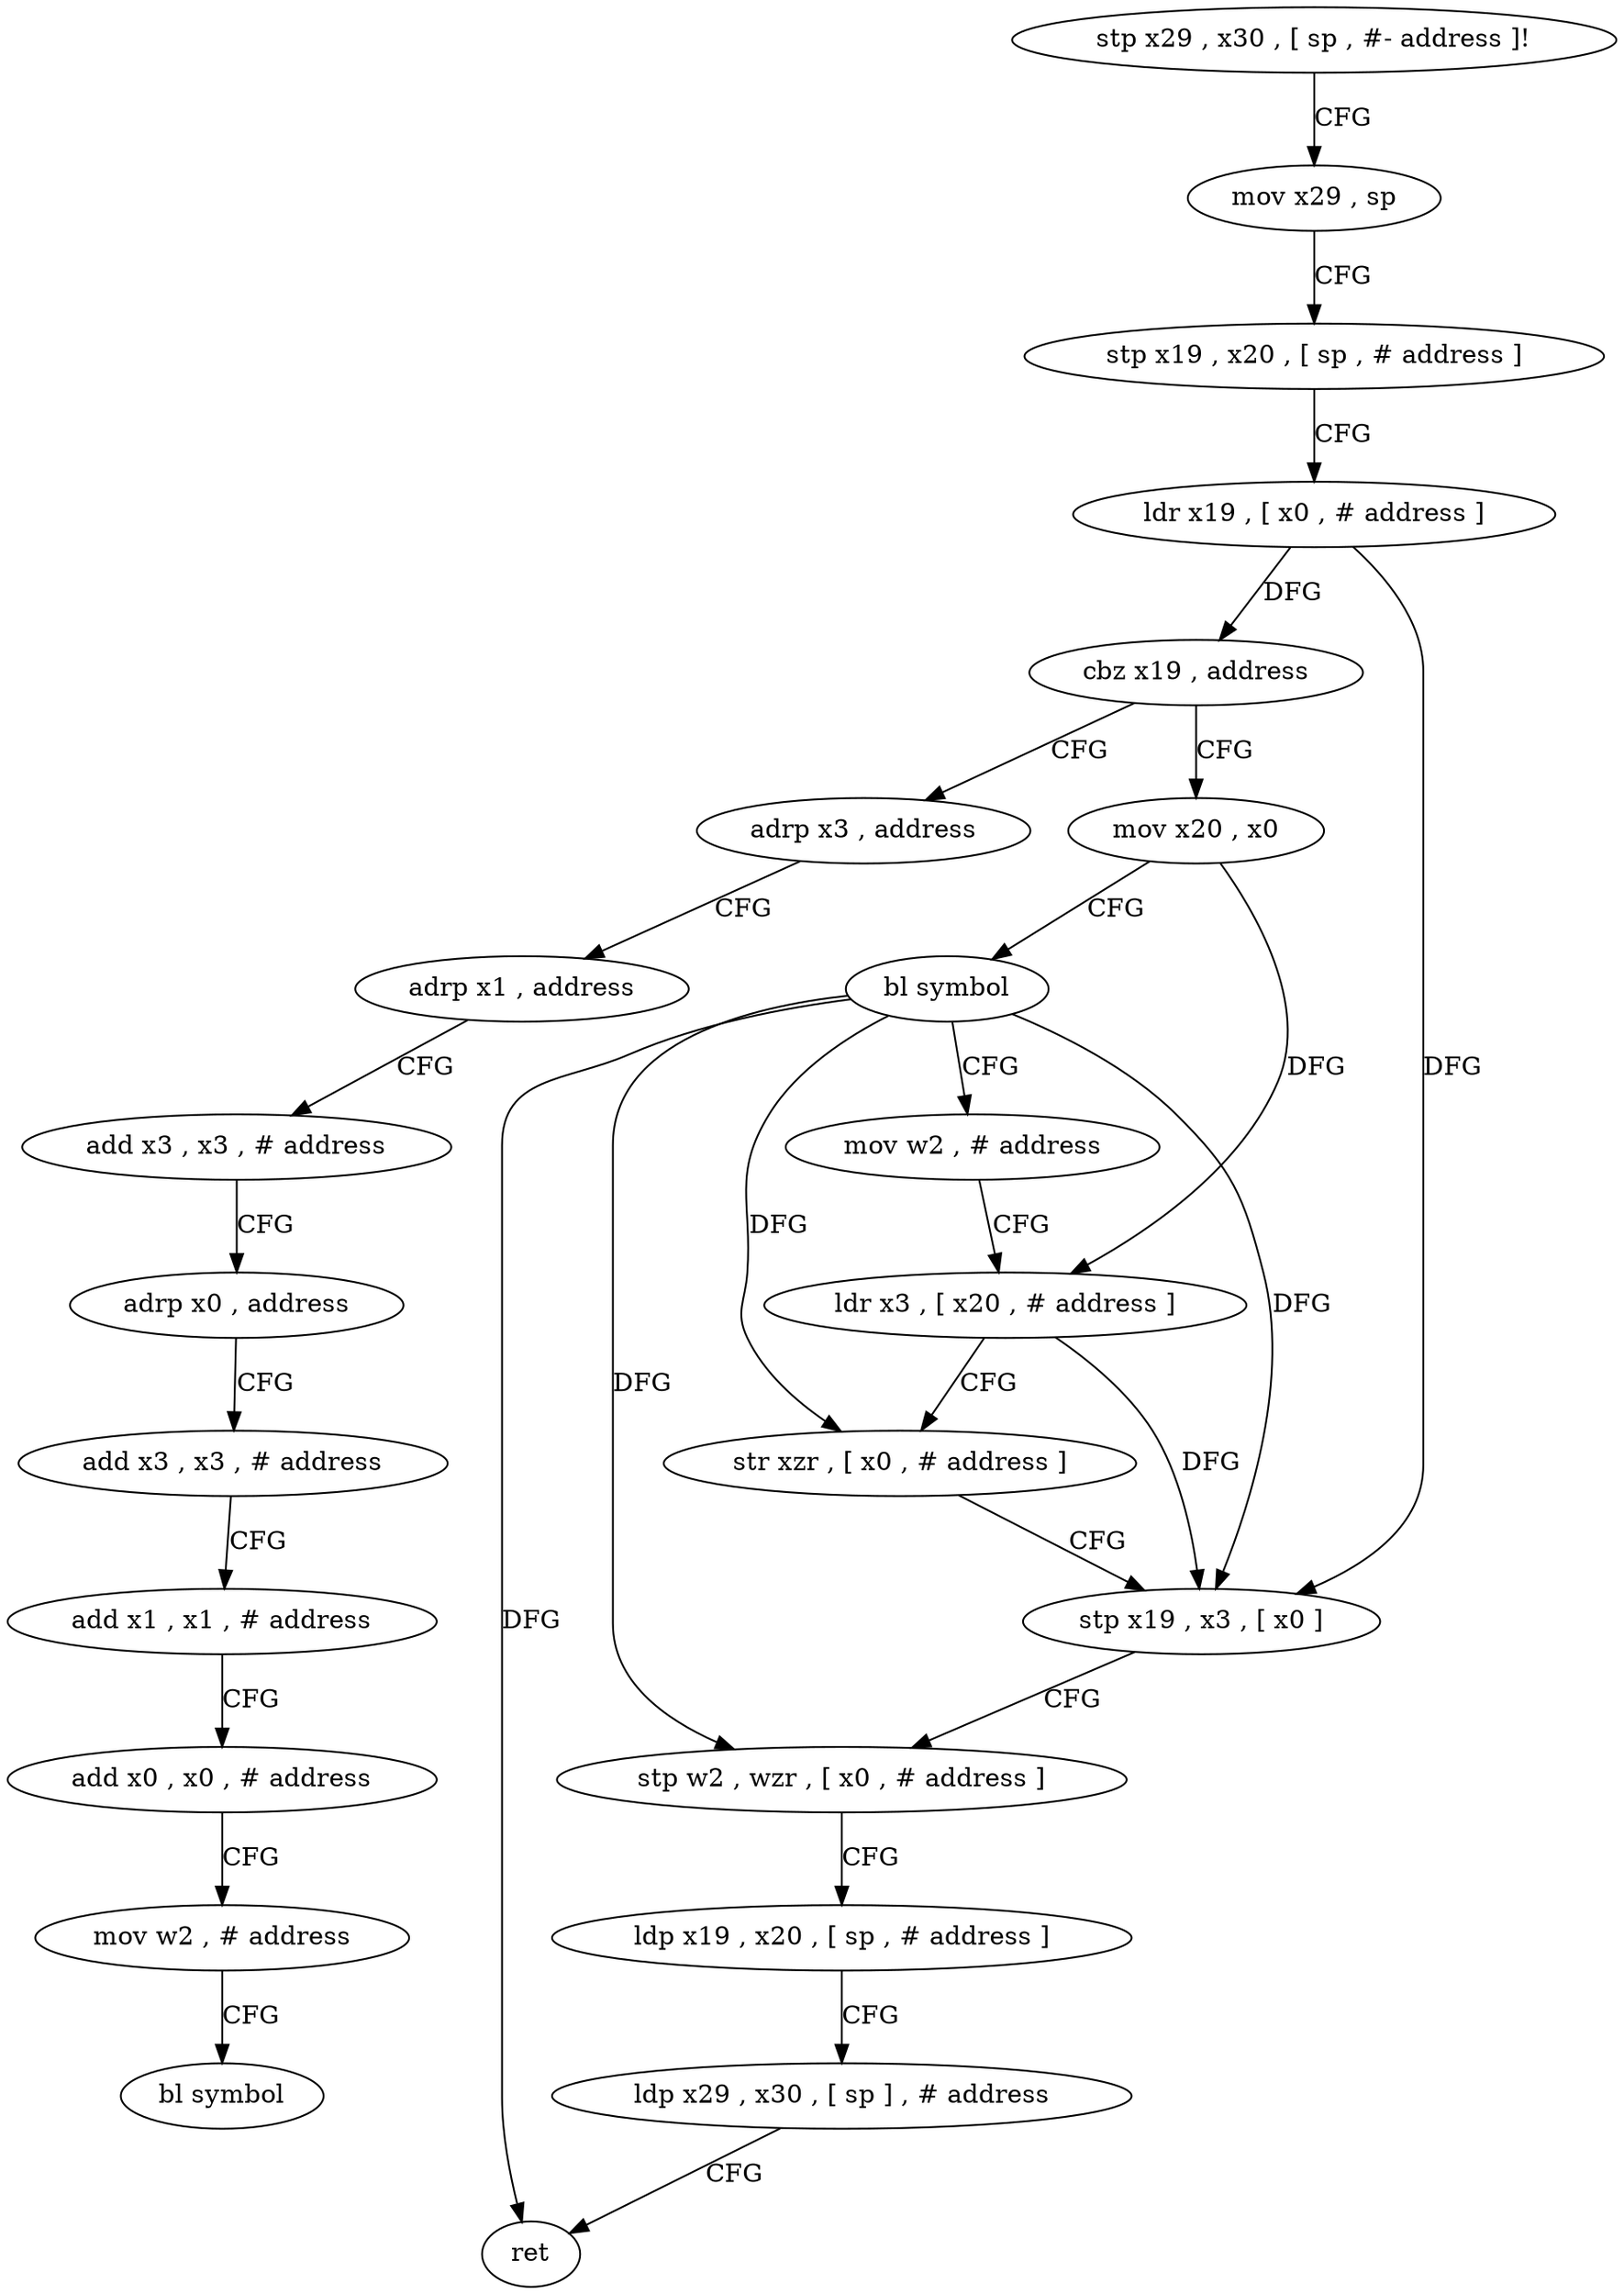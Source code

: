 digraph "func" {
"4231360" [label = "stp x29 , x30 , [ sp , #- address ]!" ]
"4231364" [label = "mov x29 , sp" ]
"4231368" [label = "stp x19 , x20 , [ sp , # address ]" ]
"4231372" [label = "ldr x19 , [ x0 , # address ]" ]
"4231376" [label = "cbz x19 , address" ]
"4231420" [label = "adrp x3 , address" ]
"4231380" [label = "mov x20 , x0" ]
"4231424" [label = "adrp x1 , address" ]
"4231428" [label = "add x3 , x3 , # address" ]
"4231432" [label = "adrp x0 , address" ]
"4231436" [label = "add x3 , x3 , # address" ]
"4231440" [label = "add x1 , x1 , # address" ]
"4231444" [label = "add x0 , x0 , # address" ]
"4231448" [label = "mov w2 , # address" ]
"4231452" [label = "bl symbol" ]
"4231384" [label = "bl symbol" ]
"4231388" [label = "mov w2 , # address" ]
"4231392" [label = "ldr x3 , [ x20 , # address ]" ]
"4231396" [label = "str xzr , [ x0 , # address ]" ]
"4231400" [label = "stp x19 , x3 , [ x0 ]" ]
"4231404" [label = "stp w2 , wzr , [ x0 , # address ]" ]
"4231408" [label = "ldp x19 , x20 , [ sp , # address ]" ]
"4231412" [label = "ldp x29 , x30 , [ sp ] , # address" ]
"4231416" [label = "ret" ]
"4231360" -> "4231364" [ label = "CFG" ]
"4231364" -> "4231368" [ label = "CFG" ]
"4231368" -> "4231372" [ label = "CFG" ]
"4231372" -> "4231376" [ label = "DFG" ]
"4231372" -> "4231400" [ label = "DFG" ]
"4231376" -> "4231420" [ label = "CFG" ]
"4231376" -> "4231380" [ label = "CFG" ]
"4231420" -> "4231424" [ label = "CFG" ]
"4231380" -> "4231384" [ label = "CFG" ]
"4231380" -> "4231392" [ label = "DFG" ]
"4231424" -> "4231428" [ label = "CFG" ]
"4231428" -> "4231432" [ label = "CFG" ]
"4231432" -> "4231436" [ label = "CFG" ]
"4231436" -> "4231440" [ label = "CFG" ]
"4231440" -> "4231444" [ label = "CFG" ]
"4231444" -> "4231448" [ label = "CFG" ]
"4231448" -> "4231452" [ label = "CFG" ]
"4231384" -> "4231388" [ label = "CFG" ]
"4231384" -> "4231396" [ label = "DFG" ]
"4231384" -> "4231400" [ label = "DFG" ]
"4231384" -> "4231404" [ label = "DFG" ]
"4231384" -> "4231416" [ label = "DFG" ]
"4231388" -> "4231392" [ label = "CFG" ]
"4231392" -> "4231396" [ label = "CFG" ]
"4231392" -> "4231400" [ label = "DFG" ]
"4231396" -> "4231400" [ label = "CFG" ]
"4231400" -> "4231404" [ label = "CFG" ]
"4231404" -> "4231408" [ label = "CFG" ]
"4231408" -> "4231412" [ label = "CFG" ]
"4231412" -> "4231416" [ label = "CFG" ]
}
